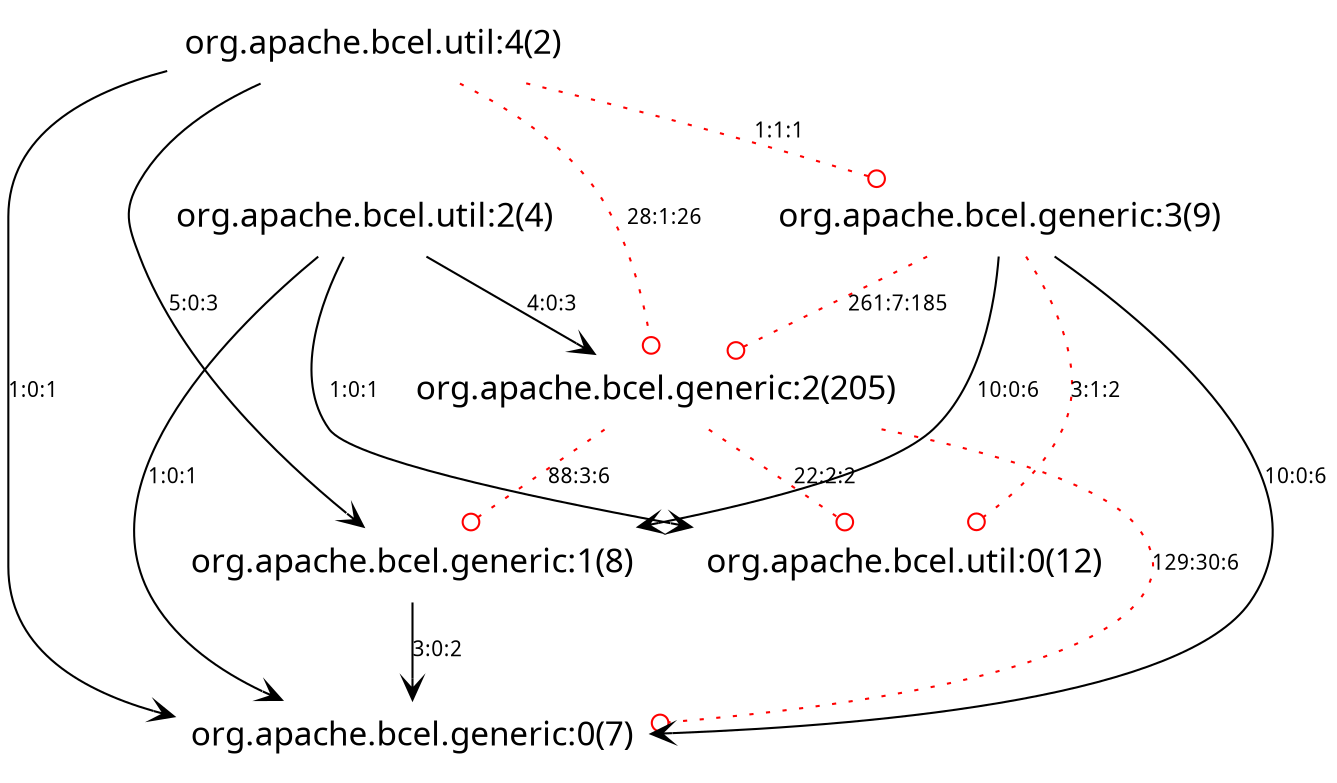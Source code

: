 digraph generic_2_util { 
 node [shape=plaintext, fontname=Skia, fontsize=16] 
edge [fontname=Skia, fontsize = 10];
6[ label="org.apache.bcel.util:2(4)"];
5[ label="org.apache.bcel.generic:0(7)"];
4[ label="org.apache.bcel.generic:1(8)"];
3[ label="org.apache.bcel.util:4(2)"];
2[ label="org.apache.bcel.generic:2(205)"];
1[ label="org.apache.bcel.generic:3(9)"];
0[ label="org.apache.bcel.util:0(12)"];
1->2[color="red",  arrowhead="odot", style="dotted", label = "261:7:185"];
1->5[color="black", arrowhead="vee", label = "10:0:6"];
1->4[color="black", arrowhead="vee", label = "10:0:6"];
1->0[color="red",  arrowhead="odot", style="dotted", label = "3:1:2"];
2->5[color="red",  arrowhead="odot", style="dotted", label = "129:30:6"];
2->4[color="red",  arrowhead="odot", style="dotted", label = "88:3:6"];
2->0[color="red",  arrowhead="odot", style="dotted", label = "22:2:2"];
3->4[color="black", arrowhead="vee", label = "5:0:3"];
3->2[color="red",  arrowhead="odot", style="dotted", label = "28:1:26"];
3->1[color="red",  arrowhead="odot", style="dotted", label = "1:1:1"];
3->5[color="black", arrowhead="vee", label = "1:0:1"];
4->5[color="black", arrowhead="vee", label = "3:0:2"];
6->2[color="black", arrowhead="vee", label = "4:0:3"];
6->5[color="black", arrowhead="vee", label = "1:0:1"];
6->0[color="black", arrowhead="vee", label = "1:0:1"]
}